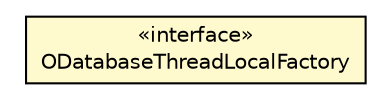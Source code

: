 #!/usr/local/bin/dot
#
# Class diagram 
# Generated by UMLGraph version R5_6-24-gf6e263 (http://www.umlgraph.org/)
#

digraph G {
	edge [fontname="Helvetica",fontsize=10,labelfontname="Helvetica",labelfontsize=10];
	node [fontname="Helvetica",fontsize=10,shape=plaintext];
	nodesep=0.25;
	ranksep=0.5;
	// com.orientechnologies.orient.core.db.ODatabaseThreadLocalFactory
	c2776961 [label=<<table title="com.orientechnologies.orient.core.db.ODatabaseThreadLocalFactory" border="0" cellborder="1" cellspacing="0" cellpadding="2" port="p" bgcolor="lemonChiffon" href="./ODatabaseThreadLocalFactory.html">
		<tr><td><table border="0" cellspacing="0" cellpadding="1">
<tr><td align="center" balign="center"> &#171;interface&#187; </td></tr>
<tr><td align="center" balign="center"> ODatabaseThreadLocalFactory </td></tr>
		</table></td></tr>
		</table>>, URL="./ODatabaseThreadLocalFactory.html", fontname="Helvetica", fontcolor="black", fontsize=10.0];
}

